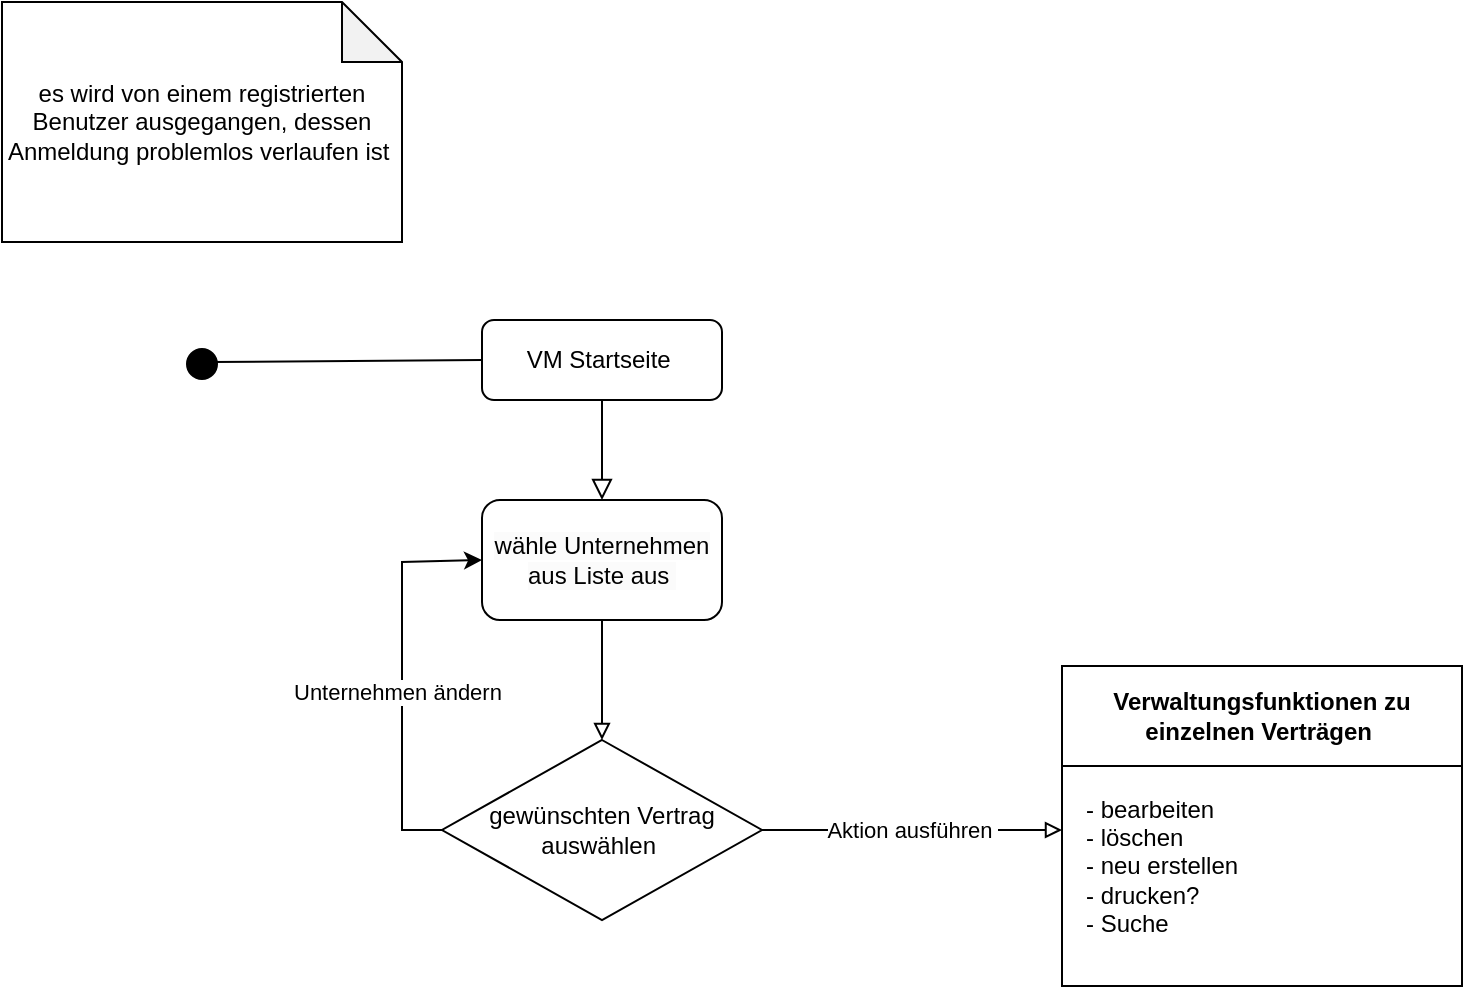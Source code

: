 <mxfile version="24.3.1" type="github">
  <diagram id="C5RBs43oDa-KdzZeNtuy" name="Page-1">
    <mxGraphModel dx="954" dy="652" grid="1" gridSize="10" guides="1" tooltips="1" connect="1" arrows="1" fold="1" page="1" pageScale="1" pageWidth="827" pageHeight="1169" math="0" shadow="0">
      <root>
        <mxCell id="WIyWlLk6GJQsqaUBKTNV-0" />
        <mxCell id="WIyWlLk6GJQsqaUBKTNV-1" parent="WIyWlLk6GJQsqaUBKTNV-0" />
        <mxCell id="WIyWlLk6GJQsqaUBKTNV-2" value="" style="rounded=0;html=1;jettySize=auto;orthogonalLoop=1;fontSize=11;endArrow=block;endFill=0;endSize=8;strokeWidth=1;shadow=0;labelBackgroundColor=none;edgeStyle=orthogonalEdgeStyle;entryX=0.5;entryY=0;entryDx=0;entryDy=0;" parent="WIyWlLk6GJQsqaUBKTNV-1" source="WIyWlLk6GJQsqaUBKTNV-3" target="dbAgIo4c6Hb7sSEYwWGR-1" edge="1">
          <mxGeometry relative="1" as="geometry">
            <mxPoint x="320" y="199" as="targetPoint" />
          </mxGeometry>
        </mxCell>
        <mxCell id="WIyWlLk6GJQsqaUBKTNV-3" value="VM Startseite&amp;nbsp;" style="rounded=1;whiteSpace=wrap;html=1;fontSize=12;glass=0;strokeWidth=1;shadow=0;" parent="WIyWlLk6GJQsqaUBKTNV-1" vertex="1">
          <mxGeometry x="260" y="179" width="120" height="40" as="geometry" />
        </mxCell>
        <mxCell id="dbAgIo4c6Hb7sSEYwWGR-0" value="es wird von einem registrierten Benutzer ausgegangen, dessen Anmeldung problemlos verlaufen ist&amp;nbsp;" style="shape=note;whiteSpace=wrap;html=1;backgroundOutline=1;darkOpacity=0.05;" vertex="1" parent="WIyWlLk6GJQsqaUBKTNV-1">
          <mxGeometry x="20" y="20" width="200" height="120" as="geometry" />
        </mxCell>
        <mxCell id="dbAgIo4c6Hb7sSEYwWGR-3" value="" style="edgeStyle=orthogonalEdgeStyle;rounded=0;orthogonalLoop=1;jettySize=auto;html=1;entryX=0.5;entryY=0;entryDx=0;entryDy=0;endArrow=block;endFill=0;" edge="1" parent="WIyWlLk6GJQsqaUBKTNV-1" source="dbAgIo4c6Hb7sSEYwWGR-1" target="dbAgIo4c6Hb7sSEYwWGR-7">
          <mxGeometry relative="1" as="geometry">
            <mxPoint x="320" y="379" as="targetPoint" />
          </mxGeometry>
        </mxCell>
        <mxCell id="dbAgIo4c6Hb7sSEYwWGR-1" value="&lt;meta charset=&quot;utf-8&quot;&gt;&lt;span style=&quot;color: rgb(0, 0, 0); font-family: Helvetica; font-size: 12px; font-style: normal; font-variant-ligatures: normal; font-variant-caps: normal; font-weight: 400; letter-spacing: normal; orphans: 2; text-align: center; text-indent: 0px; text-transform: none; white-space: normal; widows: 2; word-spacing: 0px; -webkit-text-stroke-width: 0px; background-color: rgb(251, 251, 251); text-decoration-thickness: initial; text-decoration-style: initial; text-decoration-color: initial; display: inline !important; float: none;&quot;&gt;wähle Unternehmen aus Liste aus&amp;nbsp;&lt;/span&gt;" style="rounded=1;whiteSpace=wrap;html=1;" vertex="1" parent="WIyWlLk6GJQsqaUBKTNV-1">
          <mxGeometry x="260" y="269" width="120" height="60" as="geometry" />
        </mxCell>
        <mxCell id="dbAgIo4c6Hb7sSEYwWGR-6" value="" style="endArrow=none;html=1;rounded=0;entryX=0;entryY=0.5;entryDx=0;entryDy=0;exitX=0.5;exitY=0.5;exitDx=0;exitDy=0;exitPerimeter=0;" edge="1" parent="WIyWlLk6GJQsqaUBKTNV-1" target="WIyWlLk6GJQsqaUBKTNV-3">
          <mxGeometry width="50" height="50" relative="1" as="geometry">
            <mxPoint x="125" y="200" as="sourcePoint" />
            <mxPoint x="220" y="150" as="targetPoint" />
          </mxGeometry>
        </mxCell>
        <mxCell id="dbAgIo4c6Hb7sSEYwWGR-7" value="gewünschten Vertrag auswählen&amp;nbsp;" style="rhombus;whiteSpace=wrap;html=1;" vertex="1" parent="WIyWlLk6GJQsqaUBKTNV-1">
          <mxGeometry x="240" y="389" width="160" height="90" as="geometry" />
        </mxCell>
        <mxCell id="dbAgIo4c6Hb7sSEYwWGR-9" value="" style="endArrow=classic;html=1;rounded=0;exitX=0;exitY=0.5;exitDx=0;exitDy=0;entryX=0;entryY=0.5;entryDx=0;entryDy=0;" edge="1" parent="WIyWlLk6GJQsqaUBKTNV-1" source="dbAgIo4c6Hb7sSEYwWGR-7" target="dbAgIo4c6Hb7sSEYwWGR-1">
          <mxGeometry width="50" height="50" relative="1" as="geometry">
            <mxPoint x="390" y="360" as="sourcePoint" />
            <mxPoint x="440" y="310" as="targetPoint" />
            <Array as="points">
              <mxPoint x="220" y="434" />
              <mxPoint x="220" y="300" />
            </Array>
          </mxGeometry>
        </mxCell>
        <mxCell id="dbAgIo4c6Hb7sSEYwWGR-10" value="Unternehmen ändern&amp;nbsp;" style="edgeLabel;html=1;align=center;verticalAlign=middle;resizable=0;points=[];" vertex="1" connectable="0" parent="dbAgIo4c6Hb7sSEYwWGR-9">
          <mxGeometry x="-0.077" y="1" relative="1" as="geometry">
            <mxPoint as="offset" />
          </mxGeometry>
        </mxCell>
        <mxCell id="dbAgIo4c6Hb7sSEYwWGR-11" value="Verwaltungsfunktionen zu einzelnen Verträgen&amp;nbsp;" style="swimlane;whiteSpace=wrap;html=1;startSize=50;" vertex="1" parent="WIyWlLk6GJQsqaUBKTNV-1">
          <mxGeometry x="550" y="352" width="200" height="160" as="geometry" />
        </mxCell>
        <mxCell id="dbAgIo4c6Hb7sSEYwWGR-12" value="- bearbeiten&amp;nbsp;&lt;div&gt;- löschen&amp;nbsp;&lt;/div&gt;&lt;div&gt;- neu erstellen&lt;/div&gt;&lt;div&gt;- drucken?&amp;nbsp;&lt;/div&gt;&lt;div&gt;- Suche&amp;nbsp;&lt;/div&gt;" style="text;html=1;align=left;verticalAlign=middle;resizable=0;points=[];autosize=1;strokeColor=none;fillColor=none;" vertex="1" parent="dbAgIo4c6Hb7sSEYwWGR-11">
          <mxGeometry x="10" y="55" width="100" height="90" as="geometry" />
        </mxCell>
        <mxCell id="dbAgIo4c6Hb7sSEYwWGR-14" value="Aktion ausführen&amp;nbsp;" style="endArrow=block;html=1;rounded=0;exitX=1;exitY=0.5;exitDx=0;exitDy=0;endFill=0;entryX=0;entryY=0.5;entryDx=0;entryDy=0;" edge="1" parent="WIyWlLk6GJQsqaUBKTNV-1" source="dbAgIo4c6Hb7sSEYwWGR-7">
          <mxGeometry width="50" height="50" relative="1" as="geometry">
            <mxPoint x="390" y="419" as="sourcePoint" />
            <mxPoint x="550" y="434" as="targetPoint" />
          </mxGeometry>
        </mxCell>
        <mxCell id="dbAgIo4c6Hb7sSEYwWGR-15" value="" style="strokeWidth=2;html=1;shape=mxgraph.flowchart.start_1;whiteSpace=wrap;fillColor=#000000;aspect=fixed;" vertex="1" parent="WIyWlLk6GJQsqaUBKTNV-1">
          <mxGeometry x="113" y="194" width="14" height="14" as="geometry" />
        </mxCell>
      </root>
    </mxGraphModel>
  </diagram>
</mxfile>
